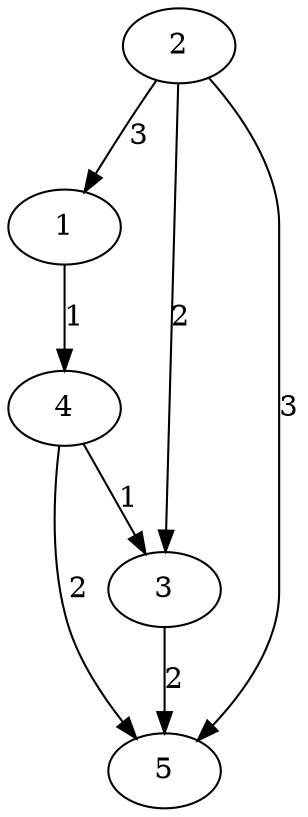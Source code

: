 digraph G {
1->4[label="1"];
4->3[label="1"];
4->5[label="2"];
2->1[label="3"];
2->3[label="2"];
2->5[label="3"];
3->5[label="2"];
}
